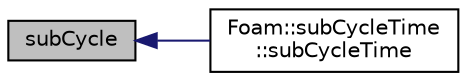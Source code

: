 digraph "subCycle"
{
  bgcolor="transparent";
  edge [fontname="Helvetica",fontsize="10",labelfontname="Helvetica",labelfontsize="10"];
  node [fontname="Helvetica",fontsize="10",shape=record];
  rankdir="LR";
  Node1 [label="subCycle",height=0.2,width=0.4,color="black", fillcolor="grey75", style="filled", fontcolor="black"];
  Node1 -> Node2 [dir="back",color="midnightblue",fontsize="10",style="solid",fontname="Helvetica"];
  Node2 [label="Foam::subCycleTime\l::subCycleTime",height=0.2,width=0.4,color="black",URL="$a02460.html#a9292beb034fa59451acfa464e50cfceb",tooltip="Construct from original time and number of sub-cycles. "];
}
